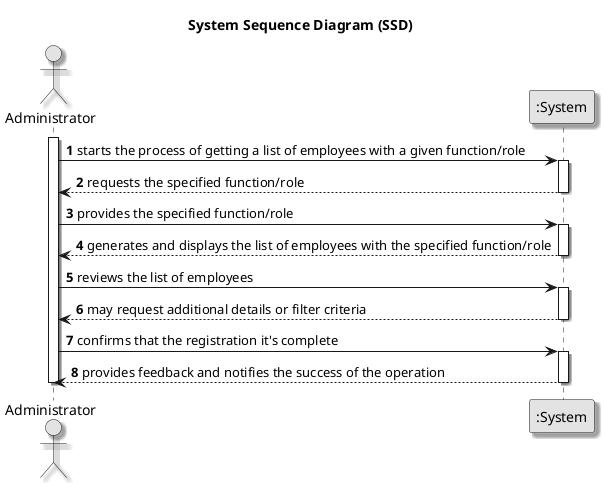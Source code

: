 @startuml
skinparam monochrome true
skinparam packageStyle rectangle
skinparam shadowing true

title System Sequence Diagram (SSD)

autonumber

actor Administrator
participant ":System" as System

activate Administrator
    Administrator -> System : starts the process of getting a list of employees with a given function/role
    activate System
        System --> Administrator : requests the specified function/role
    deactivate System

    Administrator -> System : provides the specified function/role
    activate System
        System --> Administrator : generates and displays the list of employees with the specified function/role
    deactivate System

    Administrator -> System : reviews the list of employees
        activate System
            System --> Administrator : may request additional details or filter criteria
        deactivate System

        Administrator -> System : confirms that the registration it's complete
        activate System
            System --> Administrator : provides feedback and notifies the success of the operation
        deactivate System
    deactivate Administrator

@enduml